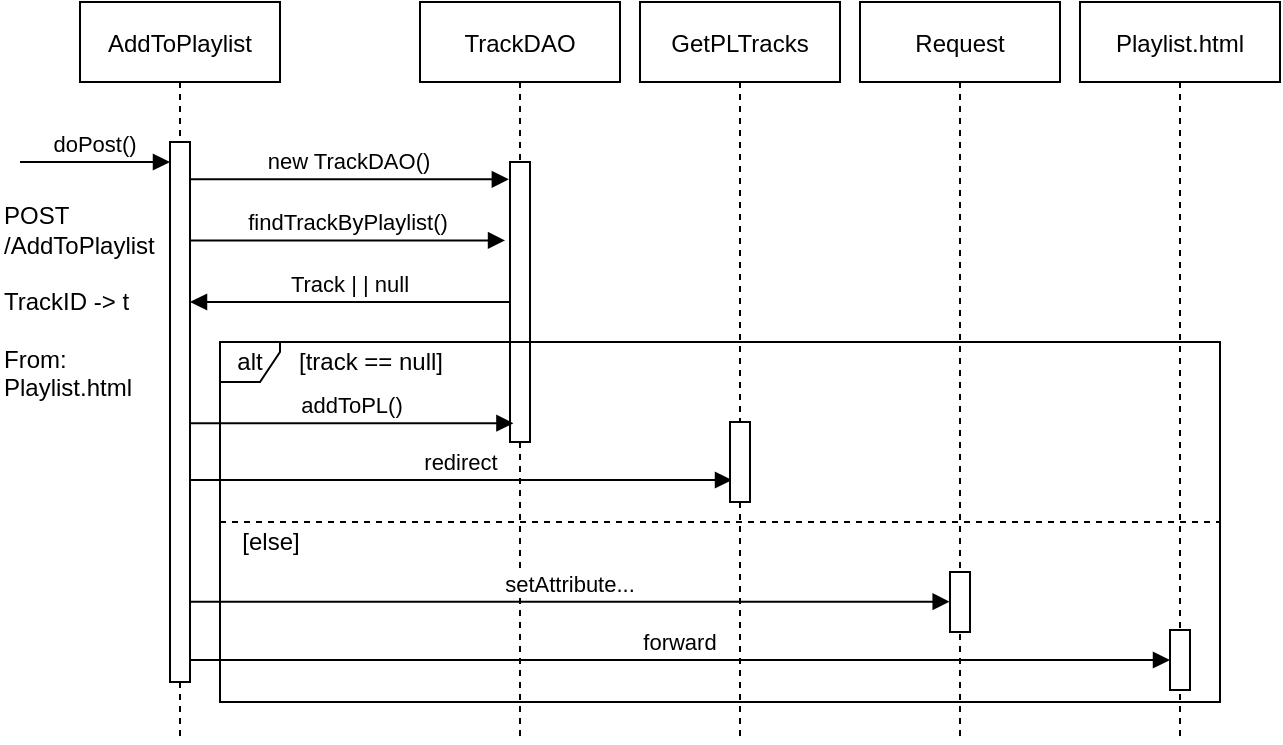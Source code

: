 <mxfile version="14.6.6" type="device"><diagram id="kgpKYQtTHZ0yAKxKKP6v" name="Page-1"><mxGraphModel dx="981" dy="546" grid="1" gridSize="10" guides="1" tooltips="1" connect="1" arrows="1" fold="1" page="1" pageScale="1" pageWidth="1100" pageHeight="850" math="0" shadow="0"><root><mxCell id="0"/><mxCell id="1" parent="0"/><mxCell id="3nuBFxr9cyL0pnOWT2aG-1" value="AddToPlaylist" style="shape=umlLifeline;perimeter=lifelinePerimeter;container=1;collapsible=0;recursiveResize=0;rounded=0;shadow=0;strokeWidth=1;" parent="1" vertex="1"><mxGeometry x="170" y="80" width="100" height="370" as="geometry"/></mxCell><mxCell id="3nuBFxr9cyL0pnOWT2aG-2" value="" style="points=[];perimeter=orthogonalPerimeter;rounded=0;shadow=0;strokeWidth=1;" parent="3nuBFxr9cyL0pnOWT2aG-1" vertex="1"><mxGeometry x="45" y="70" width="10" height="270" as="geometry"/></mxCell><mxCell id="OLQgMxGG56hSNDm65adm-1" value="doPost()" style="verticalAlign=bottom;endArrow=block;entryX=0;entryY=0;shadow=0;strokeWidth=1;" edge="1" parent="1"><mxGeometry relative="1" as="geometry"><mxPoint x="140" y="160" as="sourcePoint"/><mxPoint x="215" y="160" as="targetPoint"/></mxGeometry></mxCell><mxCell id="OLQgMxGG56hSNDm65adm-2" value="TrackDAO" style="shape=umlLifeline;perimeter=lifelinePerimeter;container=1;collapsible=0;recursiveResize=0;rounded=0;shadow=0;strokeWidth=1;" vertex="1" parent="1"><mxGeometry x="340" y="80" width="100" height="370" as="geometry"/></mxCell><mxCell id="OLQgMxGG56hSNDm65adm-3" value="" style="points=[];perimeter=orthogonalPerimeter;rounded=0;shadow=0;strokeWidth=1;" vertex="1" parent="OLQgMxGG56hSNDm65adm-2"><mxGeometry x="45" y="80" width="10" height="140" as="geometry"/></mxCell><mxCell id="OLQgMxGG56hSNDm65adm-7" value="addToPL()" style="verticalAlign=bottom;endArrow=block;shadow=0;strokeWidth=1;entryX=0.171;entryY=0.933;entryDx=0;entryDy=0;entryPerimeter=0;" edge="1" parent="1" source="3nuBFxr9cyL0pnOWT2aG-2" target="OLQgMxGG56hSNDm65adm-3"><mxGeometry relative="1" as="geometry"><mxPoint x="230" y="244" as="sourcePoint"/><mxPoint x="470" y="230" as="targetPoint"/></mxGeometry></mxCell><mxCell id="OLQgMxGG56hSNDm65adm-8" value="new TrackDAO()" style="verticalAlign=bottom;endArrow=block;shadow=0;strokeWidth=1;entryX=-0.057;entryY=0.062;entryDx=0;entryDy=0;entryPerimeter=0;" edge="1" parent="1" source="3nuBFxr9cyL0pnOWT2aG-2" target="OLQgMxGG56hSNDm65adm-3"><mxGeometry relative="1" as="geometry"><mxPoint x="220" y="170" as="sourcePoint"/><mxPoint x="459.5" y="170.0" as="targetPoint"/></mxGeometry></mxCell><mxCell id="OLQgMxGG56hSNDm65adm-9" value="Track | | null" style="verticalAlign=bottom;endArrow=block;shadow=0;strokeWidth=1;" edge="1" parent="1" source="OLQgMxGG56hSNDm65adm-3" target="3nuBFxr9cyL0pnOWT2aG-2"><mxGeometry relative="1" as="geometry"><mxPoint x="465" y="200.0" as="sourcePoint"/><mxPoint x="226" y="236" as="targetPoint"/></mxGeometry></mxCell><mxCell id="OLQgMxGG56hSNDm65adm-10" value="redirect" style="verticalAlign=bottom;endArrow=block;shadow=0;strokeWidth=1;" edge="1" parent="1" source="3nuBFxr9cyL0pnOWT2aG-2"><mxGeometry relative="1" as="geometry"><mxPoint x="230" y="270" as="sourcePoint"/><mxPoint x="496" y="319" as="targetPoint"/></mxGeometry></mxCell><mxCell id="OLQgMxGG56hSNDm65adm-11" value="GetPLTracks" style="shape=umlLifeline;perimeter=lifelinePerimeter;container=1;collapsible=0;recursiveResize=0;rounded=0;shadow=0;strokeWidth=1;" vertex="1" parent="1"><mxGeometry x="450" y="80" width="100" height="370" as="geometry"/></mxCell><mxCell id="OLQgMxGG56hSNDm65adm-12" value="" style="points=[];perimeter=orthogonalPerimeter;rounded=0;shadow=0;strokeWidth=1;" vertex="1" parent="OLQgMxGG56hSNDm65adm-11"><mxGeometry x="45" y="210" width="10" height="40" as="geometry"/></mxCell><mxCell id="OLQgMxGG56hSNDm65adm-13" value="Request" style="shape=umlLifeline;perimeter=lifelinePerimeter;container=1;collapsible=0;recursiveResize=0;rounded=0;shadow=0;strokeWidth=1;" vertex="1" parent="1"><mxGeometry x="560" y="80" width="100" height="370" as="geometry"/></mxCell><mxCell id="OLQgMxGG56hSNDm65adm-14" value="" style="points=[];perimeter=orthogonalPerimeter;rounded=0;shadow=0;strokeWidth=1;" vertex="1" parent="OLQgMxGG56hSNDm65adm-13"><mxGeometry x="45" y="285" width="10" height="30" as="geometry"/></mxCell><mxCell id="OLQgMxGG56hSNDm65adm-15" value="findTrackByPlaylist()" style="verticalAlign=bottom;endArrow=block;shadow=0;strokeWidth=1;entryX=-0.248;entryY=0.28;entryDx=0;entryDy=0;entryPerimeter=0;" edge="1" parent="1" source="3nuBFxr9cyL0pnOWT2aG-2" target="OLQgMxGG56hSNDm65adm-3"><mxGeometry relative="1" as="geometry"><mxPoint x="230" y="190" as="sourcePoint"/><mxPoint x="386" y="201" as="targetPoint"/></mxGeometry></mxCell><mxCell id="OLQgMxGG56hSNDm65adm-19" value="forward" style="verticalAlign=bottom;endArrow=block;shadow=0;strokeWidth=1;entryX=0;entryY=0.8;entryDx=0;entryDy=0;entryPerimeter=0;" edge="1" parent="1"><mxGeometry relative="1" as="geometry"><mxPoint x="225" y="409" as="sourcePoint"/><mxPoint x="715" y="409" as="targetPoint"/></mxGeometry></mxCell><mxCell id="OLQgMxGG56hSNDm65adm-20" value="setAttribute..." style="verticalAlign=bottom;endArrow=block;shadow=0;strokeWidth=1;entryX=-0.016;entryY=0.195;entryDx=0;entryDy=0;entryPerimeter=0;" edge="1" parent="1"><mxGeometry relative="1" as="geometry"><mxPoint x="225" y="379.85" as="sourcePoint"/><mxPoint x="604.84" y="379.85" as="targetPoint"/></mxGeometry></mxCell><mxCell id="OLQgMxGG56hSNDm65adm-21" value="alt" style="shape=umlFrame;whiteSpace=wrap;html=1;width=30;height=20;" vertex="1" parent="1"><mxGeometry x="240" y="250" width="500" height="180" as="geometry"/></mxCell><mxCell id="OLQgMxGG56hSNDm65adm-22" value="" style="endArrow=none;dashed=1;html=1;" edge="1" parent="1"><mxGeometry width="50" height="50" relative="1" as="geometry"><mxPoint x="240" y="340" as="sourcePoint"/><mxPoint x="740" y="340" as="targetPoint"/><Array as="points"><mxPoint x="430" y="340"/></Array></mxGeometry></mxCell><mxCell id="OLQgMxGG56hSNDm65adm-24" value="[track == null]" style="text;html=1;align=center;verticalAlign=middle;resizable=0;points=[];autosize=1;strokeColor=none;" vertex="1" parent="1"><mxGeometry x="270" y="250" width="90" height="20" as="geometry"/></mxCell><mxCell id="OLQgMxGG56hSNDm65adm-25" value="[else]" style="text;html=1;align=center;verticalAlign=middle;resizable=0;points=[];autosize=1;strokeColor=none;" vertex="1" parent="1"><mxGeometry x="240" y="340" width="50" height="20" as="geometry"/></mxCell><mxCell id="OLQgMxGG56hSNDm65adm-29" value="&lt;div&gt;POST&lt;/div&gt;&lt;div&gt;/AddToPlaylist&lt;/div&gt;&lt;div&gt;&lt;br&gt;&lt;/div&gt;&lt;div&gt;TrackID -&amp;gt; t&lt;/div&gt;&lt;div&gt;&lt;br&gt;&lt;/div&gt;&lt;div&gt;From:&lt;/div&gt;&lt;div&gt;Playlist.html&lt;br&gt;&lt;/div&gt;" style="text;html=1;align=left;verticalAlign=middle;resizable=0;points=[];autosize=1;strokeColor=none;" vertex="1" parent="1"><mxGeometry x="130" y="180" width="90" height="100" as="geometry"/></mxCell><mxCell id="OLQgMxGG56hSNDm65adm-30" value="Playlist.html" style="shape=umlLifeline;perimeter=lifelinePerimeter;container=1;collapsible=0;recursiveResize=0;rounded=0;shadow=0;strokeWidth=1;" vertex="1" parent="1"><mxGeometry x="670" y="80" width="100" height="370" as="geometry"/></mxCell><mxCell id="OLQgMxGG56hSNDm65adm-31" value="" style="points=[];perimeter=orthogonalPerimeter;rounded=0;shadow=0;strokeWidth=1;" vertex="1" parent="OLQgMxGG56hSNDm65adm-30"><mxGeometry x="45" y="314" width="10" height="30" as="geometry"/></mxCell></root></mxGraphModel></diagram></mxfile>